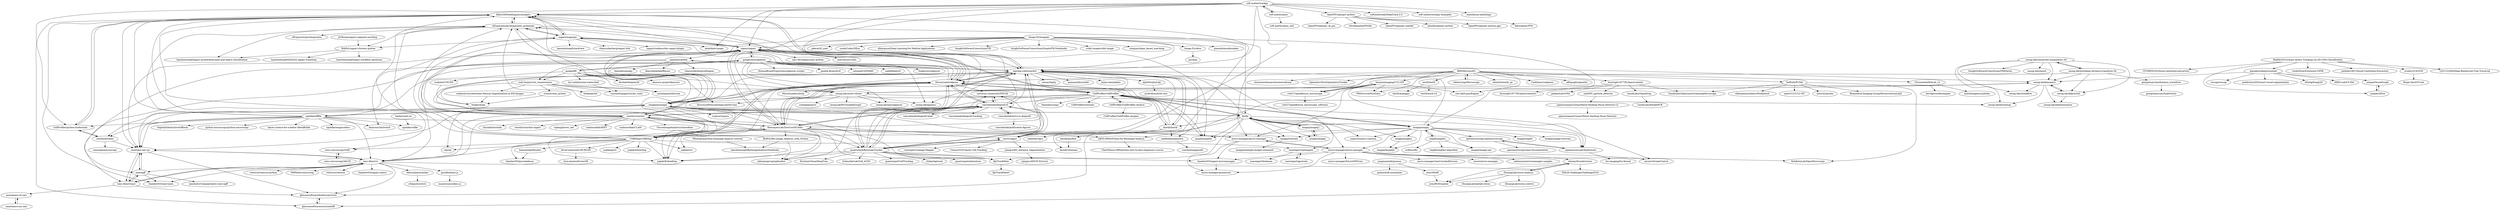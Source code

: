 digraph G {
"AllenCellModeling/aicsimageio" -> "ome/ome-zarr-py"
"AllenCellModeling/aicsimageio" -> "glencoesoftware/bioformats2raw"
"AllenCellModeling/aicsimageio" -> "clEsperanto/pyclesperanto_prototype"
"AllenCellModeling/aicsimageio" -> "tlambert03/ome-types"
"AllenCellModeling/aicsimageio" -> "glencoesoftware/raw2ometiff"
"AllenCellModeling/aicsimageio" -> "zeiss-microscopy/OAD"
"AllenCellModeling/aicsimageio" -> "mpicbg-csbd/stardist"
"AllenCellModeling/aicsimageio" -> "napari/magicgui"
"AllenCellModeling/aicsimageio" -> "CellProfiler/python-bioformats"
"MouseLand/cellpose" -> "stardist/stardist"
"MouseLand/cellpose" -> "HenriquesLab/ZeroCostDL4Mic"
"MouseLand/cellpose" -> "mpicbg-csbd/stardist"
"MouseLand/cellpose" -> "napari/napari"
"MouseLand/cellpose" -> "vanvalenlab/deepcell-tf"
"MouseLand/cellpose" -> "CellProfiler/CellProfiler"
"MouseLand/cellpose" -> "quantumjot/BayesianTracker"
"MouseLand/cellpose" -> "juglab/EmbedSeg"
"MouseLand/cellpose" -> "CSBDeep/CSBDeep"
"MouseLand/cellpose" -> "MouseLand/suite2p" ["e"=1]
"MouseLand/cellpose" -> "AllenCellModeling/aicsimageio"
"MouseLand/cellpose" -> "qupath/qupath" ["e"=1]
"MouseLand/cellpose" -> "sartorius-research/LIVECell"
"MouseLand/cellpose" -> "napari/magicgui"
"MouseLand/cellpose" -> "clEsperanto/pyclesperanto_prototype"
"napari/napari" -> "MouseLand/cellpose"
"napari/napari" -> "napari/magicgui"
"napari/napari" -> "mpicbg-csbd/stardist"
"napari/napari" -> "HenriquesLab/ZeroCostDL4Mic"
"napari/napari" -> "AllenCellModeling/aicsimageio"
"napari/napari" -> "google/neuroglancer"
"napari/napari" -> "stardist/stardist"
"napari/napari" -> "CellProfiler/CellProfiler"
"napari/napari" -> "zarr-developers/zarr-python" ["e"=1]
"napari/napari" -> "imagej/pyimagej"
"napari/napari" -> "qupath/qupath" ["e"=1]
"napari/napari" -> "clEsperanto/pyclesperanto_prototype"
"napari/napari" -> "marcomusy/vedo" ["e"=1]
"napari/napari" -> "ome/ome-zarr-py"
"napari/napari" -> "spacetx/starfish"
"ome/bioformats" -> "ome/ome-zarr-py"
"ome/bioformats" -> "ome/openmicroscopy"
"ome/bioformats" -> "CellProfiler/python-bioformats"
"Image-Py/imagepy" -> "imagej/imagej"
"Image-Py/imagepy" -> "napari/napari"
"Image-Py/imagepy" -> "InsightSoftwareConsortium/SimpleITK-Notebooks" ["e"=1]
"Image-Py/imagepy" -> "imagej/pyimagej"
"Image-Py/imagepy" -> "mpicbg-csbd/stardist"
"Image-Py/imagepy" -> "scikit-image/scikit-image" ["e"=1]
"Image-Py/imagepy" -> "meiqua/shape_based_matching" ["e"=1]
"Image-Py/imagepy" -> "pmneila/morphsnakes" ["e"=1]
"Image-Py/imagepy" -> "jakeret/tf_unet" ["e"=1]
"Image-Py/imagepy" -> "Image-Py/sknw"
"Image-Py/imagepy" -> "MouseLand/cellpose"
"Image-Py/imagepy" -> "fiji/fiji"
"Image-Py/imagepy" -> "sundyCoder/DEye" ["e"=1]
"Image-Py/imagepy" -> "albarqouni/Deep-Learning-for-Medical-Applications" ["e"=1]
"Image-Py/imagepy" -> "InsightSoftwareConsortium/ITK" ["e"=1]
"IBM/MicroscoPy" -> "bionanoimaging/UC2-GIT"
"IBM/MicroscoPy" -> "tobetz/LegoMicroscope"
"IBM/MicroscoPy" -> "TadPath/PUMA"
"IBM/MicroscoPy" -> "Chrismettal/EleLab_v2"
"IBM/MicroscoPy" -> "CadQuery/cadquery" ["e"=1]
"IBM/MicroscoPy" -> "rwb27/openflexure_microscope"
"IBM/MicroscoPy" -> "alfiopuglisi/guietta" ["e"=1]
"IBM/MicroscoPy" -> "showmewebcam/showmewebcam" ["e"=1]
"IBM/MicroscoPy" -> "ries-lab/LaserEngine"
"IBM/MicroscoPy" -> "PRNicovich/NicoLase"
"IBM/MicroscoPy" -> "MouseLand/cellpose"
"IBM/MicroscoPy" -> "leswright1977/PySpectrometer"
"IBM/MicroscoPy" -> "OpenAstroTech/OpenAstroTracker" ["e"=1]
"IBM/MicroscoPy" -> "textX/textX"
"IBM/MicroscoPy" -> "odashi/latexify_py" ["e"=1]
"imagej/imagej" -> "fiji/fiji"
"imagej/imagej" -> "imagej/imagej1"
"imagej/imagej" -> "imagej/tutorials"
"imagej/imagej" -> "imglib/imglib2"
"imagej/imagej" -> "imagej/ImageJA"
"imagej/imagej" -> "micro-manager/micro-manager"
"imagej/imagej" -> "imagej/imagej-ops"
"imagej/imagej" -> "CellProfiler/CellProfiler"
"imagej/imagej" -> "openmicroscopy/bioformats"
"imagej/imagej" -> "imagej/imglib"
"imagej/imagej" -> "scijava/scijava-common"
"imagej/imagej" -> "mpicbg-csbd/stardist"
"imagej/imagej" -> "imagej/imagej-tutorials"
"imagej/imagej" -> "qupath/qupath" ["e"=1]
"imagej/imagej" -> "openmicroscopy/openmicroscopy"
"CellProfiler/CellProfiler" -> "CellProfiler/CellProfiler-Analyst"
"CellProfiler/CellProfiler" -> "MouseLand/cellpose"
"CellProfiler/CellProfiler" -> "ilastik/ilastik"
"CellProfiler/CellProfiler" -> "qupath/qupath" ["e"=1]
"CellProfiler/CellProfiler" -> "mpicbg-csbd/stardist"
"CellProfiler/CellProfiler" -> "napari/napari"
"CellProfiler/CellProfiler" -> "theislab/scanpy" ["e"=1]
"CellProfiler/CellProfiler" -> "fiji/fiji"
"CellProfiler/CellProfiler" -> "HenriquesLab/ZeroCostDL4Mic"
"CellProfiler/CellProfiler" -> "CellProfiler/tutorials"
"CellProfiler/CellProfiler" -> "imagej/imagej"
"CellProfiler/CellProfiler" -> "vanvalenlab/deepcell-tf"
"CellProfiler/CellProfiler" -> "imagej/pyimagej"
"CellProfiler/CellProfiler" -> "openmicroscopy/bioformats"
"CellProfiler/CellProfiler" -> "stardist/stardist"
"Chrismettal/EleLab_v2" -> "machineagency/jubilee" ["e"=1]
"Chrismettal/EleLab_v2" -> "davidgiven/fluxengine" ["e"=1]
"openmicroscopy/openmicroscopy" -> "openmicroscopy/ome-documentation"
"openmicroscopy/openmicroscopy" -> "openmicroscopy/bioformats"
"GaudiLabs/OpenDrop" -> "GaudiLabs/PocketPCR"
"seung-lab/euclidean-distance-transform-3d" -> "seung-lab/kimimaro"
"seung-lab/euclidean-distance-transform-3d" -> "giorgiomarcias/distance_transform"
"seung-lab/euclidean-distance-transform-3d" -> "seung-lab/cloud-volume"
"seung-lab/euclidean-distance-transform-3d" -> "seung-lab/connected-components-3d"
"seung-lab/euclidean-distance-transform-3d" -> "seung-lab/dijkstra3d"
"imagej/ImageJ" -> "imagej/imagej2"
"google/ffn" -> "google/neuroglancer"
"google/ffn" -> "zudi-lin/pytorch_connectomics"
"google/ffn" -> "urakubo/UNI-EM"
"google/ffn" -> "divelab/deepem3d"
"google/ffn" -> "seung-lab/cloud-volume"
"google/ffn" -> "aschampion/diluvian"
"google/ffn" -> "StructuralNeurobiologyLab/SyConn"
"google/ffn" -> "hci-unihd/mutex-watershed"
"google/ffn" -> "knossos-project/knossos"
"tobetz/LegoMicroscope" -> "IBM/MicroscoPy"
"imglib/imglib2" -> "imagej/imagej-ops"
"imglib/imglib2" -> "scifio/scifio"
"imglib/imglib2" -> "imglib/imglib2-algorithm"
"imglib/imglib2" -> "imagej/imagej"
"zeiss-microscopy/OAD" -> "zeiss-microscopy/libCZI"
"fiji/fiji" -> "imagej/imagej"
"fiji/fiji" -> "imagej/imagej2"
"fiji/fiji" -> "openmicroscopy/bioformats"
"fiji/fiji" -> "imagej/ImageJ"
"fiji/fiji" -> "fiji/TrackMate"
"fiji/fiji" -> "imagej/pyimagej"
"fiji/fiji" -> "CellProfiler/CellProfiler"
"fiji/fiji" -> "micro-manager/micro-manager"
"fiji/fiji" -> "CSBDeep/CSBDeep"
"fiji/fiji" -> "scijava/scijava-common"
"fiji/fiji" -> "mpicbg-csbd/stardist"
"fiji/fiji" -> "imagej/tutorials"
"fiji/fiji" -> "imagej/imagej1"
"fiji/fiji" -> "ilastik/ilastik"
"fiji/fiji" -> "qupath/qupath" ["e"=1]
"hci-unihd/mutex-watershed" -> "constantinpape/cluster_tools"
"maweigert/spimagine" -> "maweigert/gputools"
"maweigert/spimagine" -> "maweigert/biobeam"
"ozel/DIY_particle_detector" -> "spenceraxani/CosmicWatch-Desktop-Muon-Detector-v2"
"CellProfiler/CellProfiler-Analyst" -> "CellProfiler/CellProfiler"
"CellProfiler/CellProfiler-Analyst" -> "CellProfiler/CellProfiler-plugins"
"stardist/stardist" -> "MouseLand/cellpose"
"stardist/stardist" -> "HenriquesLab/ZeroCostDL4Mic"
"stardist/stardist" -> "vanvalenlab/deepcell-tf"
"stardist/stardist" -> "vqdang/hover_net" ["e"=1]
"stardist/stardist" -> "mahmoodlab/HIPT" ["e"=1]
"stardist/stardist" -> "AllenCellModeling/aicsimageio"
"stardist/stardist" -> "quantumjot/BayesianTracker"
"stardist/stardist" -> "mahmoodlab/CLAM" ["e"=1]
"stardist/stardist" -> "juglab/EmbedSeg"
"stardist/stardist" -> "TissueImageAnalytics/tiatoolbox" ["e"=1]
"stardist/stardist" -> "histolab/histolab" ["e"=1]
"stardist/stardist" -> "napari/napari"
"stardist/stardist" -> "hms-dbmi/viv"
"stardist/stardist" -> "stardist/stardist-napari"
"stardist/stardist" -> "napari/magicgui"
"giesekow/deepvesselnet" -> "vessap/vessap"
"giesekow/deepvesselnet" -> "prediction2020/unet-vessel-segmentation"
"giesekow/deepvesselnet" -> "ellisdg/frangi3d"
"giesekow/deepvesselnet" -> "iMED-Lab/CS-Net"
"giesekow/deepvesselnet" -> "jocpae/VesselGraph"
"giesekow/deepvesselnet" -> "seung-lab/kimimaro"
"JoOkuma/napari-segment-anything" -> "BiAPoL/napari-clusters-plotter"
"ijpb/MorphoLibJ" -> "mcib3d/mcib3d-core"
"jries/SMAP" -> "jries/fit3Dcspline"
"zitmen/thunderstorm" -> "SMLM-Challenge/Challenge2016"
"zitmen/thunderstorm" -> "ZhuangLab/storm-analysis"
"zitmen/thunderstorm" -> "jries/fit3Dcspline"
"zudi-lin/pytorch_connectomics" -> "subeeshvasu/Awesome-Neuron-Segmentation-in-EM-Images"
"zudi-lin/pytorch_connectomics" -> "seung-lab/cloud-volume"
"zudi-lin/pytorch_connectomics" -> "funkelab/lsd"
"zudi-lin/pytorch_connectomics" -> "cremi/cremi_python"
"zudi-lin/pytorch_connectomics" -> "funkey/mala"
"zudi-lin/pytorch_connectomics" -> "aschampion/diluvian"
"zudi-lin/pytorch_connectomics" -> "constantinpape/cluster_tools"
"Image-Py/sknw" -> "jni/skan"
"fiji/TrackMate" -> "fiji/TrackMate3"
"spacetx/starfish" -> "ome/ngff"
"spacetx/starfish" -> "ome/ome-zarr-py"
"spacetx/starfish" -> "theislab/squidpy" ["e"=1]
"spacetx/starfish" -> "mpicbg-csbd/stardist"
"spacetx/starfish" -> "kharchenkolab/Baysor"
"spacetx/starfish" -> "chanzuckerberg/cellxgene" ["e"=1]
"cremi/cremi_python" -> "funkey/mala"
"zeiss-microscopy/libCZI" -> "zeiss-microscopy/OAD"
"vanvalenlab/intro-to-deepcell" -> "vanvalenlab/deepcell-tf"
"vanvalenlab/intro-to-deepcell" -> "vanvalenlab/publication-figures"
"CSBDeep/CSBDeep" -> "juglab/n2v" ["e"=1]
"CSBDeep/CSBDeep" -> "mpicbg-csbd/stardist"
"CSBDeep/CSBDeep" -> "HenriquesLab/ZeroCostDL4Mic"
"CSBDeep/CSBDeep" -> "clij/clij"
"CSBDeep/CSBDeep" -> "MouseLand/cellpose"
"CSBDeep/CSBDeep" -> "hammerlab/flowdec"
"CSBDeep/CSBDeep" -> "juglab/EmbedSeg"
"CSBDeep/CSBDeep" -> "juglab/pn2v" ["e"=1]
"CSBDeep/CSBDeep" -> "AiviaCommunity/3D-RCAN"
"CSBDeep/CSBDeep" -> "maweigert/spimagine"
"CSBDeep/CSBDeep" -> "AllenCellModeling/aicsimageio"
"CSBDeep/CSBDeep" -> "zeiss-microscopy/OAD"
"CSBDeep/CSBDeep" -> "clEsperanto/pyclesperanto_prototype"
"CSBDeep/CSBDeep" -> "tlambert03/pycudadecon"
"CSBDeep/CSBDeep" -> "juglab/DenoiSeg" ["e"=1]
"soft-matter/trackpy" -> "soft-matter/pims"
"soft-matter/trackpy" -> "CellProfiler/python-bioformats"
"soft-matter/trackpy" -> "OpenPIV/openpiv-python"
"soft-matter/trackpy" -> "napari/napari"
"soft-matter/trackpy" -> "MouseLand/cellpose"
"soft-matter/trackpy" -> "softmatterlab/DeepTrack-2.0"
"soft-matter/trackpy" -> "dask/dask-image" ["e"=1]
"soft-matter/trackpy" -> "HenriquesLab/ZeroCostDL4Mic"
"soft-matter/trackpy" -> "AllenCellModeling/aicsimageio"
"soft-matter/trackpy" -> "oist/Usiigaci"
"soft-matter/trackpy" -> "soft-matter/trackpy-examples"
"soft-matter/trackpy" -> "mpicbg-csbd/stardist"
"soft-matter/trackpy" -> "manoharan-lab/holopy" ["e"=1]
"google/neuroglancer" -> "seung-lab/cloud-volume"
"google/neuroglancer" -> "google/ffn"
"google/neuroglancer" -> "zudi-lin/pytorch_connectomics"
"google/neuroglancer" -> "napari/napari"
"google/neuroglancer" -> "seung-lab/igneous"
"google/neuroglancer" -> "seung-lab/kimimaro"
"google/neuroglancer" -> "catmaid/CATMAID"
"google/neuroglancer" -> "saalfeldlab/n5"
"google/neuroglancer" -> "funkey/nyroglancer"
"google/neuroglancer" -> "HumanBrainProject/neuroglancer-scripts"
"google/neuroglancer" -> "mpicbg-csbd/stardist"
"google/neuroglancer" -> "janelia-flyem/dvid"
"google/neuroglancer" -> "hms-dbmi/vizarr"
"google/neuroglancer" -> "hms-dbmi/viv"
"google/neuroglancer" -> "seung-lab/neuroglancer"
"cgohlke/tifffile" -> "AllenCellModeling/aicsimageio"
"cgohlke/tifffile" -> "ome/ome-zarr-py"
"cgohlke/tifffile" -> "clEsperanto/pyclesperanto_prototype"
"cgohlke/tifffile" -> "mpicbg-csbd/stardist"
"cgohlke/tifffile" -> "CellProfiler/python-bioformats"
"cgohlke/tifffile" -> "ome/bioformats"
"cgohlke/tifffile" -> "bayer-science-for-a-better-life/tiffslide"
"cgohlke/tifffile" -> "cgohlke/imagecodecs"
"cgohlke/tifffile" -> "micro-manager/pycro-manager"
"cgohlke/tifffile" -> "DigitalSlideArchive/tifftools"
"cgohlke/tifffile" -> "cgohlke/roifile"
"cgohlke/tifffile" -> "imagej/pyimagej"
"cgohlke/tifffile" -> "hms-dbmi/viv"
"cgohlke/tifffile" -> "kasasxav/ImSwitch"
"cgohlke/tifffile" -> "python-microscopy/python-microscopy"
"OpenPIV/openpiv-python" -> "OpenPIV/openpiv_tk_gui"
"OpenPIV/openpiv-python" -> "Shrediquette/PIVlab"
"OpenPIV/openpiv-python" -> "OpenPIV/openpiv-matlab"
"OpenPIV/openpiv-python" -> "alexlib/openpiv-python"
"OpenPIV/openpiv-python" -> "OpenPIV/openpiv-python-gpu"
"OpenPIV/openpiv-python" -> "fabrylab/pyTFM"
"BubblyYi/Coronary-Artery-Tracking-via-3D-CNN-Classification" -> "vmtk/SlicerExtension-VMTK" ["e"=1]
"BubblyYi/Coronary-Artery-Tracking-via-3D-CNN-Classification" -> "giesekow/deepvesselnet"
"BubblyYi/Coronary-Artery-Tracking-via-3D-CNN-Classification" -> "jackyko1991/Vessel-Centerline-Extraction" ["e"=1]
"BubblyYi/Coronary-Artery-Tracking-via-3D-CNN-Classification" -> "syshin1014/VGN"
"BubblyYi/Coronary-Artery-Tracking-via-3D-CNN-Classification" -> "jocpae/clDice"
"BubblyYi/Coronary-Artery-Tracking-via-3D-CNN-Classification" -> "LzVv123456/Deep-Reinforced-Tree-Traversal"
"BubblyYi/Coronary-Artery-Tracking-via-3D-CNN-Classification" -> "CYCHEN520/Vessel-centerline-extraction"
"sartorius-research/LIVECell" -> "vanvalenlab/deepcell-tf"
"quantumjot/BayesianTracker" -> "quantumjot/arboretum"
"quantumjot/BayesianTracker" -> "KristinaUlicna/DeepTree"
"quantumjot/BayesianTracker" -> "SchmollerLab/Cell_ACDC"
"quantumjot/BayesianTracker" -> "juglab/EmbedSeg"
"quantumjot/BayesianTracker" -> "uhlmanngroup/splinedist"
"quantumjot/BayesianTracker" -> "mpicbg-csbd/stardist"
"quantumjot/BayesianTracker" -> "clEsperanto/pyclesperanto_prototype"
"quantumjot/BayesianTracker" -> "oist/Usiigaci"
"quantumjot/BayesianTracker" -> "MouseLand/cellpose"
"quantumjot/BayesianTracker" -> "quantumjot/CellTracking"
"quantumjot/BayesianTracker" -> "tlambert03/napari-micromanager"
"quantumjot/BayesianTracker" -> "sartorius-research/LIVECell"
"quantumjot/BayesianTracker" -> "vanvalenlab/deepcell-tf"
"quantumjot/BayesianTracker" -> "yfukai/laptrack"
"quantumjot/BayesianTracker" -> "fiji/TrackMate"
"leswright1977/PySpectrometer" -> "leswright1977/PySpectrometer2"
"leswright1977/PySpectrometer" -> "jankae/LibreVNA" ["e"=1]
"leswright1977/PySpectrometer" -> "ozel/DIY_particle_detector"
"leswright1977/PySpectrometer" -> "GaudiLabs/OpenLaserScanningMicroscope"
"leswright1977/PySpectrometer" -> "GaudiLabs/OpenDrop"
"imagej/pyimagej" -> "imagej/tutorials"
"imagej/pyimagej" -> "clEsperanto/pyclesperanto_prototype"
"imagej/pyimagej" -> "fiji/TrackMate"
"imagej/pyimagej" -> "AllenCellModeling/aicsimageio"
"imagej/pyimagej" -> "mpicbg-csbd/stardist"
"imagej/pyimagej" -> "fiji/fiji"
"imagej/pyimagej" -> "MouseLand/cellpose"
"imagej/pyimagej" -> "ome/ome-zarr-py"
"imagej/pyimagej" -> "ome/bioformats"
"imagej/pyimagej" -> "HenriquesLab/ZeroCostDL4Mic"
"imagej/pyimagej" -> "napari/napari"
"imagej/pyimagej" -> "cgohlke/tifffile"
"imagej/pyimagej" -> "scijava/scyjava"
"imagej/pyimagej" -> "juglab/EmbedSeg"
"imagej/pyimagej" -> "clij/clij"
"yijingru/KG_Instance_Segmentation" -> "yijingru/ANCIS-Pytorch"
"openmicroscopy/bioformats" -> "openmicroscopy/openmicroscopy"
"openmicroscopy/bioformats" -> "Icy-imaging/Icy-Kernel"
"napari/magicgui" -> "clEsperanto/pyclesperanto_prototype"
"napari/magicgui" -> "napari/cookiecutter-napari-plugin"
"napari/magicgui" -> "BiAPoL/napari-clusters-plotter"
"napari/magicgui" -> "AllenCellModeling/aicsimageio"
"napari/magicgui" -> "kasasxav/ImSwitch"
"napari/magicgui" -> "napari/napari"
"napari/magicgui" -> "haesleinhuepf/stackview"
"napari/magicgui" -> "dask/dask-image" ["e"=1]
"napari/magicgui" -> "chanzuckerberg/napari-hub"
"imagej/imagej2" -> "imagej/ImageJ"
"imagej/imagej2" -> "fiji/fiji"
"jocpae/clDice" -> "jocpae/VesselGraph"
"TadPath/PUMA" -> "chbergmann/OpticsWorkbench"
"TadPath/PUMA" -> "openUC2/UC2-GIT"
"TadPath/PUMA" -> "GaudiLabs/OpenLaserScanningMicroscope"
"TadPath/PUMA" -> "HohlbeinLab/OpenMicroscopy"
"TadPath/PUMA" -> "mess42/pyrate" ["e"=1]
"TadPath/PUMA" -> "Biomedical-Imaging-Group/DeconvolutionLab2"
"mpicbg-csbd/stardist" -> "CSBDeep/CSBDeep"
"mpicbg-csbd/stardist" -> "MouseLand/cellpose"
"mpicbg-csbd/stardist" -> "saalfeldlab/paintera"
"mpicbg-csbd/stardist" -> "juglab/EmbedSeg"
"mpicbg-csbd/stardist" -> "uhlmanngroup/splinedist"
"mpicbg-csbd/stardist" -> "AllenCellModeling/aicsimageio"
"mpicbg-csbd/stardist" -> "HenriquesLab/ZeroCostDL4Mic"
"mpicbg-csbd/stardist" -> "ijpb/MorphoLibJ"
"mpicbg-csbd/stardist" -> "oeway/ImJoy"
"mpicbg-csbd/stardist" -> "ilastik/ilastik"
"mpicbg-csbd/stardist" -> "spacetx/starfish"
"mpicbg-csbd/stardist" -> "quantumjot/BayesianTracker"
"mpicbg-csbd/stardist" -> "maweigert/spimagine"
"mpicbg-csbd/stardist" -> "hammerlab/cytokit"
"mpicbg-csbd/stardist" -> "imjoy-team/kaibu"
"hms-dbmi/viv" -> "hms-dbmi/vizarr"
"hms-dbmi/viv" -> "ome/ome-zarr-py"
"hms-dbmi/viv" -> "glencoesoftware/bioformats2raw"
"hms-dbmi/viv" -> "ome/ngff"
"hms-dbmi/viv" -> "glencoesoftware/raw2ometiff"
"hms-dbmi/viv" -> "vitessce/vitessce-python"
"hms-dbmi/viv" -> "NHPatterson/wsireg"
"hms-dbmi/viv" -> "vitessce/vitessce"
"hms-dbmi/viv" -> "labsyspharm/ashlar"
"hms-dbmi/viv" -> "tlambert03/napari-omero"
"hms-dbmi/viv" -> "gzuidhof/zarr.js"
"hms-dbmi/viv" -> "tlambert03/ome-types"
"ilastik/ilastik" -> "mpicbg-csbd/stardist"
"ilastik/ilastik" -> "ilastik/volumina"
"ilastik/ilastik" -> "saalfeldlab/paintera"
"ilastik/ilastik" -> "ilastik/lazyflow"
"ilastik/ilastik" -> "ukoethe/vigra" ["e"=1]
"ilastik/ilastik" -> "CellProfiler/CellProfiler"
"ilastik/ilastik" -> "MouseLand/cellpose"
"oist/Usiigaci" -> "Connor323/Cancer-Cell-Tracking"
"oist/Usiigaci" -> "vanvalenlab/deepcell-tf"
"oist/Usiigaci" -> "quantumjot/BayesianTracker"
"oist/Usiigaci" -> "usnistgov/Lineage-Mapper"
"oist/Usiigaci" -> "mpicbg-csbd/stardist"
"oist/Usiigaci" -> "yijingru/KG_Instance_Segmentation"
"oist/Usiigaci" -> "sartorius-research/LIVECell"
"spenceraxani/CosmicWatch-Desktop-Muon-Detector-v2" -> "spenceraxani/CosmicWatch-Desktop-Muon-Detector"
"CellProfiler/python-bioformats" -> "ome/bioformats"
"CellProfiler/python-bioformats" -> "AllenCellModeling/aicsimageio"
"seung-lab/connected-components-3d" -> "seung-lab/kimimaro"
"seung-lab/connected-components-3d" -> "seung-lab/euclidean-distance-transform-3d"
"seung-lab/connected-components-3d" -> "seung-lab/dijkstra3d"
"seung-lab/connected-components-3d" -> "seung-lab/fastremap"
"seung-lab/connected-components-3d" -> "InsightSoftwareConsortium/ITKElastix" ["e"=1]
"seung-lab/connected-components-3d" -> "seung-lab/zmesh"
"seung-lab/connected-components-3d" -> "seung-lab/chunkflow"
"seung-lab/dijkstra3d" -> "seung-lab/kimimaro"
"seung-lab/dijkstra3d" -> "seung-lab/skeletonization"
"HenriquesLab/ZeroCostDL4Mic" -> "MouseLand/cellpose"
"HenriquesLab/ZeroCostDL4Mic" -> "mpicbg-csbd/stardist"
"HenriquesLab/ZeroCostDL4Mic" -> "stardist/stardist"
"HenriquesLab/ZeroCostDL4Mic" -> "juglab/EmbedSeg"
"HenriquesLab/ZeroCostDL4Mic" -> "CSBDeep/CSBDeep"
"HenriquesLab/ZeroCostDL4Mic" -> "juglab/n2v" ["e"=1]
"HenriquesLab/ZeroCostDL4Mic" -> "napari/napari"
"HenriquesLab/ZeroCostDL4Mic" -> "IAFIG-RMS/Python-for-Bioimage-Analysis"
"HenriquesLab/ZeroCostDL4Mic" -> "vanvalenlab/deepcell-tf"
"HenriquesLab/ZeroCostDL4Mic" -> "BiAPoL/Bio-image_Analysis_with_Python"
"HenriquesLab/ZeroCostDL4Mic" -> "micro-manager/pycro-manager"
"HenriquesLab/ZeroCostDL4Mic" -> "quantumjot/BayesianTracker"
"HenriquesLab/ZeroCostDL4Mic" -> "hms-dbmi/viv"
"HenriquesLab/ZeroCostDL4Mic" -> "fiji/TrackMate"
"HenriquesLab/ZeroCostDL4Mic" -> "oist/Usiigaci"
"bionanoimaging/UC2-GIT" -> "PRNicovich/NicoLase"
"bionanoimaging/UC2-GIT" -> "ries-lab/LaserEngine"
"bionanoimaging/UC2-GIT" -> "rwb27/openflexure_microscope"
"bionanoimaging/UC2-GIT" -> "micro-manager/pycro-manager"
"bionanoimaging/UC2-GIT" -> "nicost/uScopeControl"
"bionanoimaging/UC2-GIT" -> "IAFIG-RMS/Python-for-Bioimage-Analysis"
"jocpae/VesselGraph" -> "jocpae/clDice"
"micro-manager/micro-manager" -> "micro-manager/pycro-manager"
"micro-manager/micro-manager" -> "nicost/uScopeControl"
"micro-manager/micro-manager" -> "micro-manager/mmCoreAndDevices"
"micro-manager/micro-manager" -> "nicost/micro-manager"
"micro-manager/micro-manager" -> "HohlbeinLab/OpenMicroscopy"
"micro-manager/micro-manager" -> "tlambert03/napari-micromanager"
"micro-manager/micro-manager" -> "radioxoma/micromanager-samples"
"micro-manager/micro-manager" -> "zitmen/thunderstorm"
"micro-manager/micro-manager" -> "micro-manager/futureMMCore"
"micro-manager/micro-manager" -> "micro-manager/pymmcore"
"clEsperanto/pyclesperanto_prototype" -> "uhlmanngroup/splinedist"
"clEsperanto/pyclesperanto_prototype" -> "napari/magicgui"
"clEsperanto/pyclesperanto_prototype" -> "haesleinhuepf/napari-accelerated-pixel-and-object-classification"
"clEsperanto/pyclesperanto_prototype" -> "AllenCellModeling/aicsimageio"
"clEsperanto/pyclesperanto_prototype" -> "clEsperanto/pyclesperanto"
"clEsperanto/pyclesperanto_prototype" -> "micro-manager/pycro-manager"
"clEsperanto/pyclesperanto_prototype" -> "BiAPoL/napari-clusters-plotter"
"hammerlab/flowdec" -> "tlambert03/pycudadecon"
"micro-manager/pycro-manager" -> "tlambert03/napari-micromanager"
"micro-manager/pycro-manager" -> "micro-manager/pymmcore"
"micro-manager/pycro-manager" -> "micro-manager/micro-manager"
"ome/ome-zarr-py" -> "ome/ngff"
"ome/ome-zarr-py" -> "hms-dbmi/vizarr"
"ome/ome-zarr-py" -> "glencoesoftware/bioformats2raw"
"ome/ome-zarr-py" -> "hms-dbmi/viv"
"saalfeldlab/paintera" -> "constantinpape/elf"
"BiAPoL/Bio-image_Analysis_with_Python" -> "clEsperanto/pyclesperanto_prototype"
"BiAPoL/Bio-image_Analysis_with_Python" -> "haesleinhuepf/BioImageAnalysisNotebooks"
"BiAPoL/Bio-image_Analysis_with_Python" -> "uhlmanngroup/splinedist"
"giorgiomarcias/distance_transform" -> "giorgiomarcias/DopeVector"
"imagej/imagej1" -> "imagej/ImageJA"
"syshin1014/VGN" -> "Binjie-Qin/SVS-net"
"vanvalenlab/deepcell-tf" -> "vanvalenlab/intro-to-deepcell"
"vanvalenlab/deepcell-tf" -> "MouseLand/cellpose"
"vanvalenlab/deepcell-tf" -> "vanvalenlab/deepcell-label"
"vanvalenlab/deepcell-tf" -> "oist/Usiigaci"
"vanvalenlab/deepcell-tf" -> "sartorius-research/LIVECell"
"vanvalenlab/deepcell-tf" -> "stardist/stardist"
"vanvalenlab/deepcell-tf" -> "mpicbg-csbd/stardist"
"vanvalenlab/deepcell-tf" -> "quantumjot/BayesianTracker"
"vanvalenlab/deepcell-tf" -> "vanvalenlab/deepcell-tracking"
"vanvalenlab/deepcell-tf" -> "ome/ome-zarr-py"
"vanvalenlab/deepcell-tf" -> "AllenCellModeling/aicsimageio"
"vanvalenlab/deepcell-tf" -> "HenriquesLab/ZeroCostDL4Mic"
"vanvalenlab/deepcell-tf" -> "hms-dbmi/viv"
"textX/textX" -> "textX/Arpeggio"
"textX/textX" -> "textX/textX-LS"
"BiAPoL/napari-clusters-plotter" -> "haesleinhuepf/napari-accelerated-pixel-and-object-classification"
"BiAPoL/napari-clusters-plotter" -> "haesleinhuepf/I2K2022-napari-workshop"
"BiAPoL/napari-clusters-plotter" -> "haesleinhuepf/napari-workflow-optimizer"
"labsyspharm/ashlar" -> "yfukai/m2stitch"
"tlambert03/napari-micromanager" -> "micro-manager/pymmcore"
"soft-matter/pims" -> "soft-matter/trackpy"
"soft-matter/pims" -> "soft-matter/pims_nd2"
"urakubo/UNI-EM" -> "funkey/mala"
"ZhuangLab/storm-analysis" -> "ZhuangLab/storm-control"
"ZhuangLab/storm-analysis" -> "ZhuangLab/matlab-storm"
"ZhuangLab/storm-analysis" -> "jries/fit3Dcspline"
"ZhuangLab/storm-analysis" -> "zitmen/thunderstorm"
"AiviaCommunity/3D-RCAN" -> "hroi-aim/multiviewSR"
"jungmannlab/picasso" -> "jries/SMAP"
"jungmannlab/picasso" -> "qnano/drift-estimation"
"maweigert/gputools" -> "maweigert/spimagine"
"rwb27/openflexure_microscope" -> "bionanoimaging/UC2-GIT"
"rwb27/openflexure_microscope" -> "rwb27/openflexure_microscope_software"
"hms-dbmi/vizarr" -> "ome/ngff"
"hms-dbmi/vizarr" -> "ome/ome-zarr-py"
"hms-dbmi/vizarr" -> "hms-dbmi/viv"
"hms-dbmi/vizarr" -> "ome/omero-cli-zarr"
"hms-dbmi/vizarr" -> "glencoesoftware/bioformats2raw"
"seung-lab/kimimaro" -> "seung-lab/dijkstra3d"
"seung-lab/kimimaro" -> "seung-lab/cloud-volume"
"seung-lab/kimimaro" -> "seung-lab/igneous"
"seung-lab/kimimaro" -> "seung-lab/fastremap"
"seung-lab/kimimaro" -> "seung-lab/skeletonization"
"seung-lab/kimimaro" -> "seung-lab/chunkflow"
"ilastik/lazyflow" -> "ilastik/volumina"
"subeeshvasu/Awesome-Neuron-Segmentation-in-EM-Images" -> "funkey/mala"
"IAFIG-RMS/Python-for-Bioimage-Analysis" -> "ChasNelson1990/python-zero-to-hero-beginners-course"
"glencoesoftware/bioformats2raw" -> "glencoesoftware/raw2ometiff"
"glencoesoftware/raw2ometiff" -> "glencoesoftware/bioformats2raw"
"ome/ngff" -> "ome/ome-zarr-py"
"ome/ngff" -> "hms-dbmi/vizarr"
"ome/ngff" -> "JaneliaSciComp/pydantic-ome-ngff"
"ome/ngff" -> "tlambert03/ome-types"
"ome/omero-cli-zarr" -> "ome/omero-ms-zarr"
"ome/omero-ms-zarr" -> "ome/omero-cli-zarr"
"gzuidhof/zarr.js" -> "manzt/numcodecs.js"
"WhoIsJack/python-bioimage-analysis-tutorial" -> "haesleinhuepf/BioImageAnalysisNotebooks"
"imagej/tutorials" -> "imagej/example-imagej-command"
"hadim/read-roi" -> "cgohlke/roifile"
"seung-lab/cloud-volume" -> "seung-lab/igneous"
"seung-lab/cloud-volume" -> "seung-lab/PyChunkedGraph"
"seung-lab/cloud-volume" -> "seung-lab/kimimaro"
"seung-lab/cloud-volume" -> "seung-lab/neuroglancer"
"seung-lab/cloud-volume" -> "seung-lab/fastremap"
"seung-lab/cloud-volume" -> "StructuralNeurobiologyLab/SyConn"
"seung-lab/cloud-volume" -> "schlegelp/navis"
"AllenCellModeling/aicsimageio" ["l"="16.201,37.627"]
"ome/ome-zarr-py" ["l"="16.203,37.606"]
"glencoesoftware/bioformats2raw" ["l"="16.203,37.592"]
"clEsperanto/pyclesperanto_prototype" ["l"="16.219,37.659"]
"tlambert03/ome-types" ["l"="16.216,37.593"]
"glencoesoftware/raw2ometiff" ["l"="16.188,37.596"]
"zeiss-microscopy/OAD" ["l"="16.236,37.593"]
"mpicbg-csbd/stardist" ["l"="16.181,37.654"]
"napari/magicgui" ["l"="16.241,37.648"]
"CellProfiler/python-bioformats" ["l"="16.213,37.613"]
"MouseLand/cellpose" ["l"="16.168,37.667"]
"stardist/stardist" ["l"="16.173,37.64"]
"HenriquesLab/ZeroCostDL4Mic" ["l"="16.162,37.654"]
"napari/napari" ["l"="16.205,37.641"]
"vanvalenlab/deepcell-tf" ["l"="16.144,37.638"]
"CellProfiler/CellProfiler" ["l"="16.193,37.694"]
"quantumjot/BayesianTracker" ["l"="16.14,37.665"]
"juglab/EmbedSeg" ["l"="16.158,37.644"]
"CSBDeep/CSBDeep" ["l"="16.185,37.632"]
"MouseLand/suite2p" ["l"="29.454,37.672"]
"qupath/qupath" ["l"="16.095,37.066"]
"sartorius-research/LIVECell" ["l"="16.125,37.654"]
"google/neuroglancer" ["l"="16.264,37.543"]
"zarr-developers/zarr-python" ["l"="19.017,28.166"]
"imagej/pyimagej" ["l"="16.207,37.665"]
"marcomusy/vedo" ["l"="21.803,34.653"]
"spacetx/starfish" ["l"="16.181,37.61"]
"ome/bioformats" ["l"="16.24,37.614"]
"ome/openmicroscopy" ["l"="16.276,37.593"]
"Image-Py/imagepy" ["l"="16.168,37.703"]
"imagej/imagej" ["l"="16.211,37.743"]
"InsightSoftwareConsortium/SimpleITK-Notebooks" ["l"="29.385,36.645"]
"scikit-image/scikit-image" ["l"="23.029,4.468"]
"meiqua/shape_based_matching" ["l"="-9.357,22.014"]
"pmneila/morphsnakes" ["l"="29.518,36.616"]
"jakeret/tf_unet" ["l"="29.114,36.535"]
"Image-Py/sknw" ["l"="16.085,37.713"]
"fiji/fiji" ["l"="16.212,37.715"]
"sundyCoder/DEye" ["l"="22.043,35.281"]
"albarqouni/Deep-Learning-for-Medical-Applications" ["l"="29.239,36.624"]
"InsightSoftwareConsortium/ITK" ["l"="28.385,36.435"]
"IBM/MicroscoPy" ["l"="16.013,37.78"]
"bionanoimaging/UC2-GIT" ["l"="16.071,37.759"]
"tobetz/LegoMicroscope" ["l"="15.972,37.767"]
"TadPath/PUMA" ["l"="16.034,37.839"]
"Chrismettal/EleLab_v2" ["l"="15.978,37.807"]
"CadQuery/cadquery" ["l"="-20.209,37.346"]
"rwb27/openflexure_microscope" ["l"="16.054,37.783"]
"alfiopuglisi/guietta" ["l"="20.044,2.302"]
"showmewebcam/showmewebcam" ["l"="-16.076,-7.356"]
"ries-lab/LaserEngine" ["l"="16.033,37.758"]
"PRNicovich/NicoLase" ["l"="16.041,37.769"]
"leswright1977/PySpectrometer" ["l"="15.943,37.854"]
"OpenAstroTech/OpenAstroTracker" ["l"="16.737,36.349"]
"textX/textX" ["l"="15.926,37.782"]
"odashi/latexify_py" ["l"="29.681,32.411"]
"imagej/imagej1" ["l"="16.207,37.764"]
"imagej/tutorials" ["l"="16.241,37.714"]
"imglib/imglib2" ["l"="16.263,37.78"]
"imagej/ImageJA" ["l"="16.207,37.784"]
"micro-manager/micro-manager" ["l"="16.15,37.765"]
"imagej/imagej-ops" ["l"="16.256,37.764"]
"openmicroscopy/bioformats" ["l"="16.229,37.757"]
"imagej/imglib" ["l"="16.186,37.76"]
"scijava/scijava-common" ["l"="16.237,37.74"]
"imagej/imagej-tutorials" ["l"="16.19,37.775"]
"openmicroscopy/openmicroscopy" ["l"="16.233,37.779"]
"CellProfiler/CellProfiler-Analyst" ["l"="16.168,37.731"]
"ilastik/ilastik" ["l"="16.22,37.689"]
"theislab/scanpy" ["l"="21.281,44.019"]
"CellProfiler/tutorials" ["l"="16.188,37.726"]
"machineagency/jubilee" ["l"="-20.862,37.733"]
"davidgiven/fluxengine" ["l"="-41.891,15.905"]
"openmicroscopy/ome-documentation" ["l"="16.248,37.804"]
"GaudiLabs/OpenDrop" ["l"="15.934,37.893"]
"GaudiLabs/PocketPCR" ["l"="15.926,37.92"]
"seung-lab/euclidean-distance-transform-3d" ["l"="16.38,37.488"]
"seung-lab/kimimaro" ["l"="16.347,37.484"]
"giorgiomarcias/distance_transform" ["l"="16.418,37.492"]
"seung-lab/cloud-volume" ["l"="16.319,37.493"]
"seung-lab/connected-components-3d" ["l"="16.382,37.467"]
"seung-lab/dijkstra3d" ["l"="16.367,37.479"]
"imagej/ImageJ" ["l"="16.272,37.74"]
"imagej/imagej2" ["l"="16.256,37.731"]
"google/ffn" ["l"="16.284,37.49"]
"zudi-lin/pytorch_connectomics" ["l"="16.261,37.476"]
"urakubo/UNI-EM" ["l"="16.275,37.466"]
"divelab/deepem3d" ["l"="16.293,37.471"]
"aschampion/diluvian" ["l"="16.261,37.49"]
"StructuralNeurobiologyLab/SyConn" ["l"="16.307,37.48"]
"hci-unihd/mutex-watershed" ["l"="16.284,37.453"]
"knossos-project/knossos" ["l"="16.304,37.455"]
"scifio/scifio" ["l"="16.289,37.808"]
"imglib/imglib2-algorithm" ["l"="16.288,37.791"]
"zeiss-microscopy/libCZI" ["l"="16.256,37.576"]
"fiji/TrackMate" ["l"="16.168,37.685"]
"constantinpape/cluster_tools" ["l"="16.267,37.448"]
"maweigert/spimagine" ["l"="16.14,37.593"]
"maweigert/gputools" ["l"="16.128,37.567"]
"maweigert/biobeam" ["l"="16.112,37.57"]
"ozel/DIY_particle_detector" ["l"="15.883,37.882"]
"spenceraxani/CosmicWatch-Desktop-Muon-Detector-v2" ["l"="15.845,37.901"]
"CellProfiler/CellProfiler-plugins" ["l"="16.136,37.751"]
"vqdang/hover_net" ["l"="16.099,37.034"]
"mahmoodlab/HIPT" ["l"="16.141,37.017"]
"mahmoodlab/CLAM" ["l"="16.14,37.039"]
"TissueImageAnalytics/tiatoolbox" ["l"="16.111,37.022"]
"histolab/histolab" ["l"="16.123,37.035"]
"hms-dbmi/viv" ["l"="16.189,37.581"]
"stardist/stardist-napari" ["l"="16.157,37.618"]
"giesekow/deepvesselnet" ["l"="16.418,37.416"]
"vessap/vessap" ["l"="16.395,37.405"]
"prediction2020/unet-vessel-segmentation" ["l"="16.439,37.408"]
"ellisdg/frangi3d" ["l"="16.445,37.425"]
"iMED-Lab/CS-Net" ["l"="16.41,37.392"]
"jocpae/VesselGraph" ["l"="16.434,37.385"]
"JoOkuma/napari-segment-anything" ["l"="16.34,37.67"]
"BiAPoL/napari-clusters-plotter" ["l"="16.288,37.665"]
"ijpb/MorphoLibJ" ["l"="16.112,37.689"]
"mcib3d/mcib3d-core" ["l"="16.082,37.694"]
"jries/SMAP" ["l"="16.205,37.907"]
"jries/fit3Dcspline" ["l"="16.189,37.876"]
"zitmen/thunderstorm" ["l"="16.166,37.844"]
"SMLM-Challenge/Challenge2016" ["l"="16.152,37.855"]
"ZhuangLab/storm-analysis" ["l"="16.169,37.871"]
"subeeshvasu/Awesome-Neuron-Segmentation-in-EM-Images" ["l"="16.24,37.457"]
"funkelab/lsd" ["l"="16.232,37.469"]
"cremi/cremi_python" ["l"="16.249,37.448"]
"funkey/mala" ["l"="16.256,37.459"]
"jni/skan" ["l"="16.043,37.713"]
"fiji/TrackMate3" ["l"="16.137,37.702"]
"ome/ngff" ["l"="16.207,37.58"]
"theislab/squidpy" ["l"="21.245,43.967"]
"kharchenkolab/Baysor" ["l"="16.158,37.573"]
"chanzuckerberg/cellxgene" ["l"="21.285,43.989"]
"vanvalenlab/intro-to-deepcell" ["l"="16.095,37.621"]
"vanvalenlab/publication-figures" ["l"="16.066,37.615"]
"juglab/n2v" ["l"="36.191,32.285"]
"clij/clij" ["l"="16.225,37.646"]
"hammerlab/flowdec" ["l"="16.164,37.591"]
"juglab/pn2v" ["l"="36.223,32.261"]
"AiviaCommunity/3D-RCAN" ["l"="16.228,37.605"]
"tlambert03/pycudadecon" ["l"="16.161,37.603"]
"juglab/DenoiSeg" ["l"="36.253,32.249"]
"soft-matter/trackpy" ["l"="16.133,37.613"]
"soft-matter/pims" ["l"="16.094,37.584"]
"OpenPIV/openpiv-python" ["l"="16.039,37.558"]
"softmatterlab/DeepTrack-2.0" ["l"="16.081,37.601"]
"dask/dask-image" ["l"="19.049,28.139"]
"oist/Usiigaci" ["l"="16.112,37.645"]
"soft-matter/trackpy-examples" ["l"="16.11,37.598"]
"manoharan-lab/holopy" ["l"="16.498,38.278"]
"seung-lab/igneous" ["l"="16.314,37.511"]
"catmaid/CATMAID" ["l"="16.31,37.554"]
"saalfeldlab/n5" ["l"="16.311,37.533"]
"funkey/nyroglancer" ["l"="16.268,37.522"]
"HumanBrainProject/neuroglancer-scripts" ["l"="16.287,37.533"]
"janelia-flyem/dvid" ["l"="16.241,37.511"]
"hms-dbmi/vizarr" ["l"="16.217,37.571"]
"seung-lab/neuroglancer" ["l"="16.293,37.517"]
"cgohlke/tifffile" ["l"="16.239,37.631"]
"bayer-science-for-a-better-life/tiffslide" ["l"="16.276,37.624"]
"cgohlke/imagecodecs" ["l"="16.297,37.629"]
"micro-manager/pycro-manager" ["l"="16.154,37.716"]
"DigitalSlideArchive/tifftools" ["l"="16.267,37.612"]
"cgohlke/roifile" ["l"="16.308,37.617"]
"kasasxav/ImSwitch" ["l"="16.265,37.636"]
"python-microscopy/python-microscopy" ["l"="16.287,37.609"]
"OpenPIV/openpiv_tk_gui" ["l"="16.021,37.544"]
"Shrediquette/PIVlab" ["l"="15.999,37.54"]
"OpenPIV/openpiv-matlab" ["l"="16.026,37.53"]
"alexlib/openpiv-python" ["l"="16.01,37.557"]
"OpenPIV/openpiv-python-gpu" ["l"="16.018,37.566"]
"fabrylab/pyTFM" ["l"="16.041,37.539"]
"BubblyYi/Coronary-Artery-Tracking-via-3D-CNN-Classification" ["l"="16.467,37.384"]
"vmtk/SlicerExtension-VMTK" ["l"="28.514,36.434"]
"jackyko1991/Vessel-Centerline-Extraction" ["l"="28.507,36.446"]
"syshin1014/VGN" ["l"="16.501,37.367"]
"jocpae/clDice" ["l"="16.446,37.369"]
"LzVv123456/Deep-Reinforced-Tree-Traversal" ["l"="16.477,37.365"]
"CYCHEN520/Vessel-centerline-extraction" ["l"="16.491,37.388"]
"quantumjot/arboretum" ["l"="16.105,37.667"]
"KristinaUlicna/DeepTree" ["l"="16.095,37.661"]
"SchmollerLab/Cell_ACDC" ["l"="16.079,37.671"]
"uhlmanngroup/splinedist" ["l"="16.192,37.672"]
"quantumjot/CellTracking" ["l"="16.113,37.676"]
"tlambert03/napari-micromanager" ["l"="16.137,37.723"]
"yfukai/laptrack" ["l"="16.095,37.679"]
"leswright1977/PySpectrometer2" ["l"="15.911,37.855"]
"jankae/LibreVNA" ["l"="-10.871,-37.058"]
"GaudiLabs/OpenLaserScanningMicroscope" ["l"="15.986,37.86"]
"scijava/scyjava" ["l"="16.253,37.673"]
"yijingru/KG_Instance_Segmentation" ["l"="16.042,37.637"]
"yijingru/ANCIS-Pytorch" ["l"="16.009,37.633"]
"Icy-imaging/Icy-Kernel" ["l"="16.232,37.796"]
"napari/cookiecutter-napari-plugin" ["l"="16.276,37.653"]
"haesleinhuepf/stackview" ["l"="16.297,37.65"]
"chanzuckerberg/napari-hub" ["l"="16.283,37.642"]
"chbergmann/OpticsWorkbench" ["l"="16.054,37.855"]
"openUC2/UC2-GIT" ["l"="16.038,37.874"]
"HohlbeinLab/OpenMicroscopy" ["l"="16.093,37.809"]
"mess42/pyrate" ["l"="16.361,38.121"]
"Biomedical-Imaging-Group/DeconvolutionLab2" ["l"="16.022,37.86"]
"saalfeldlab/paintera" ["l"="16.247,37.685"]
"oeway/ImJoy" ["l"="16.133,37.686"]
"hammerlab/cytokit" ["l"="16.124,37.632"]
"imjoy-team/kaibu" ["l"="16.148,37.678"]
"vitessce/vitessce-python" ["l"="16.18,37.562"]
"NHPatterson/wsireg" ["l"="16.189,37.546"]
"vitessce/vitessce" ["l"="16.165,37.55"]
"labsyspharm/ashlar" ["l"="16.15,37.537"]
"tlambert03/napari-omero" ["l"="16.194,37.559"]
"gzuidhof/zarr.js" ["l"="16.176,37.528"]
"ilastik/volumina" ["l"="16.255,37.7"]
"ilastik/lazyflow" ["l"="16.271,37.704"]
"ukoethe/vigra" ["l"="30.112,37.107"]
"Connor323/Cancer-Cell-Tracking" ["l"="16.066,37.649"]
"usnistgov/Lineage-Mapper" ["l"="16.077,37.638"]
"spenceraxani/CosmicWatch-Desktop-Muon-Detector" ["l"="15.821,37.914"]
"seung-lab/fastremap" ["l"="16.348,37.471"]
"InsightSoftwareConsortium/ITKElastix" ["l"="29.467,36.676"]
"seung-lab/zmesh" ["l"="16.409,37.456"]
"seung-lab/chunkflow" ["l"="16.362,37.458"]
"seung-lab/skeletonization" ["l"="16.363,37.494"]
"IAFIG-RMS/Python-for-Bioimage-Analysis" ["l"="16.104,37.72"]
"BiAPoL/Bio-image_Analysis_with_Python" ["l"="16.233,37.676"]
"nicost/uScopeControl" ["l"="16.106,37.77"]
"micro-manager/mmCoreAndDevices" ["l"="16.158,37.791"]
"nicost/micro-manager" ["l"="16.132,37.779"]
"radioxoma/micromanager-samples" ["l"="16.138,37.792"]
"micro-manager/futureMMCore" ["l"="16.148,37.783"]
"micro-manager/pymmcore" ["l"="16.142,37.74"]
"haesleinhuepf/napari-accelerated-pixel-and-object-classification" ["l"="16.267,37.665"]
"clEsperanto/pyclesperanto" ["l"="16.249,37.662"]
"constantinpape/elf" ["l"="16.283,37.689"]
"haesleinhuepf/BioImageAnalysisNotebooks" ["l"="16.304,37.695"]
"giorgiomarcias/DopeVector" ["l"="16.441,37.492"]
"Binjie-Qin/SVS-net" ["l"="16.52,37.356"]
"vanvalenlab/deepcell-label" ["l"="16.094,37.636"]
"vanvalenlab/deepcell-tracking" ["l"="16.113,37.62"]
"textX/Arpeggio" ["l"="15.887,37.789"]
"textX/textX-LS" ["l"="15.902,37.77"]
"haesleinhuepf/I2K2022-napari-workshop" ["l"="16.314,37.674"]
"haesleinhuepf/napari-workflow-optimizer" ["l"="16.319,37.663"]
"yfukai/m2stitch" ["l"="16.132,37.513"]
"soft-matter/pims_nd2" ["l"="16.074,37.567"]
"ZhuangLab/storm-control" ["l"="16.174,37.894"]
"ZhuangLab/matlab-storm" ["l"="16.153,37.89"]
"hroi-aim/multiviewSR" ["l"="16.253,37.592"]
"jungmannlab/picasso" ["l"="16.216,37.93"]
"qnano/drift-estimation" ["l"="16.223,37.946"]
"rwb27/openflexure_microscope_software" ["l"="16.053,37.802"]
"ome/omero-cli-zarr" ["l"="16.217,37.543"]
"ChasNelson1990/python-zero-to-hero-beginners-course" ["l"="16.078,37.734"]
"JaneliaSciComp/pydantic-ome-ngff" ["l"="16.215,37.557"]
"ome/omero-ms-zarr" ["l"="16.215,37.528"]
"manzt/numcodecs.js" ["l"="16.168,37.505"]
"WhoIsJack/python-bioimage-analysis-tutorial" ["l"="16.342,37.706"]
"imagej/example-imagej-command" ["l"="16.28,37.721"]
"hadim/read-roi" ["l"="16.344,37.613"]
"seung-lab/PyChunkedGraph" ["l"="16.34,37.504"]
"schlegelp/navis" ["l"="16.327,37.47"]
}